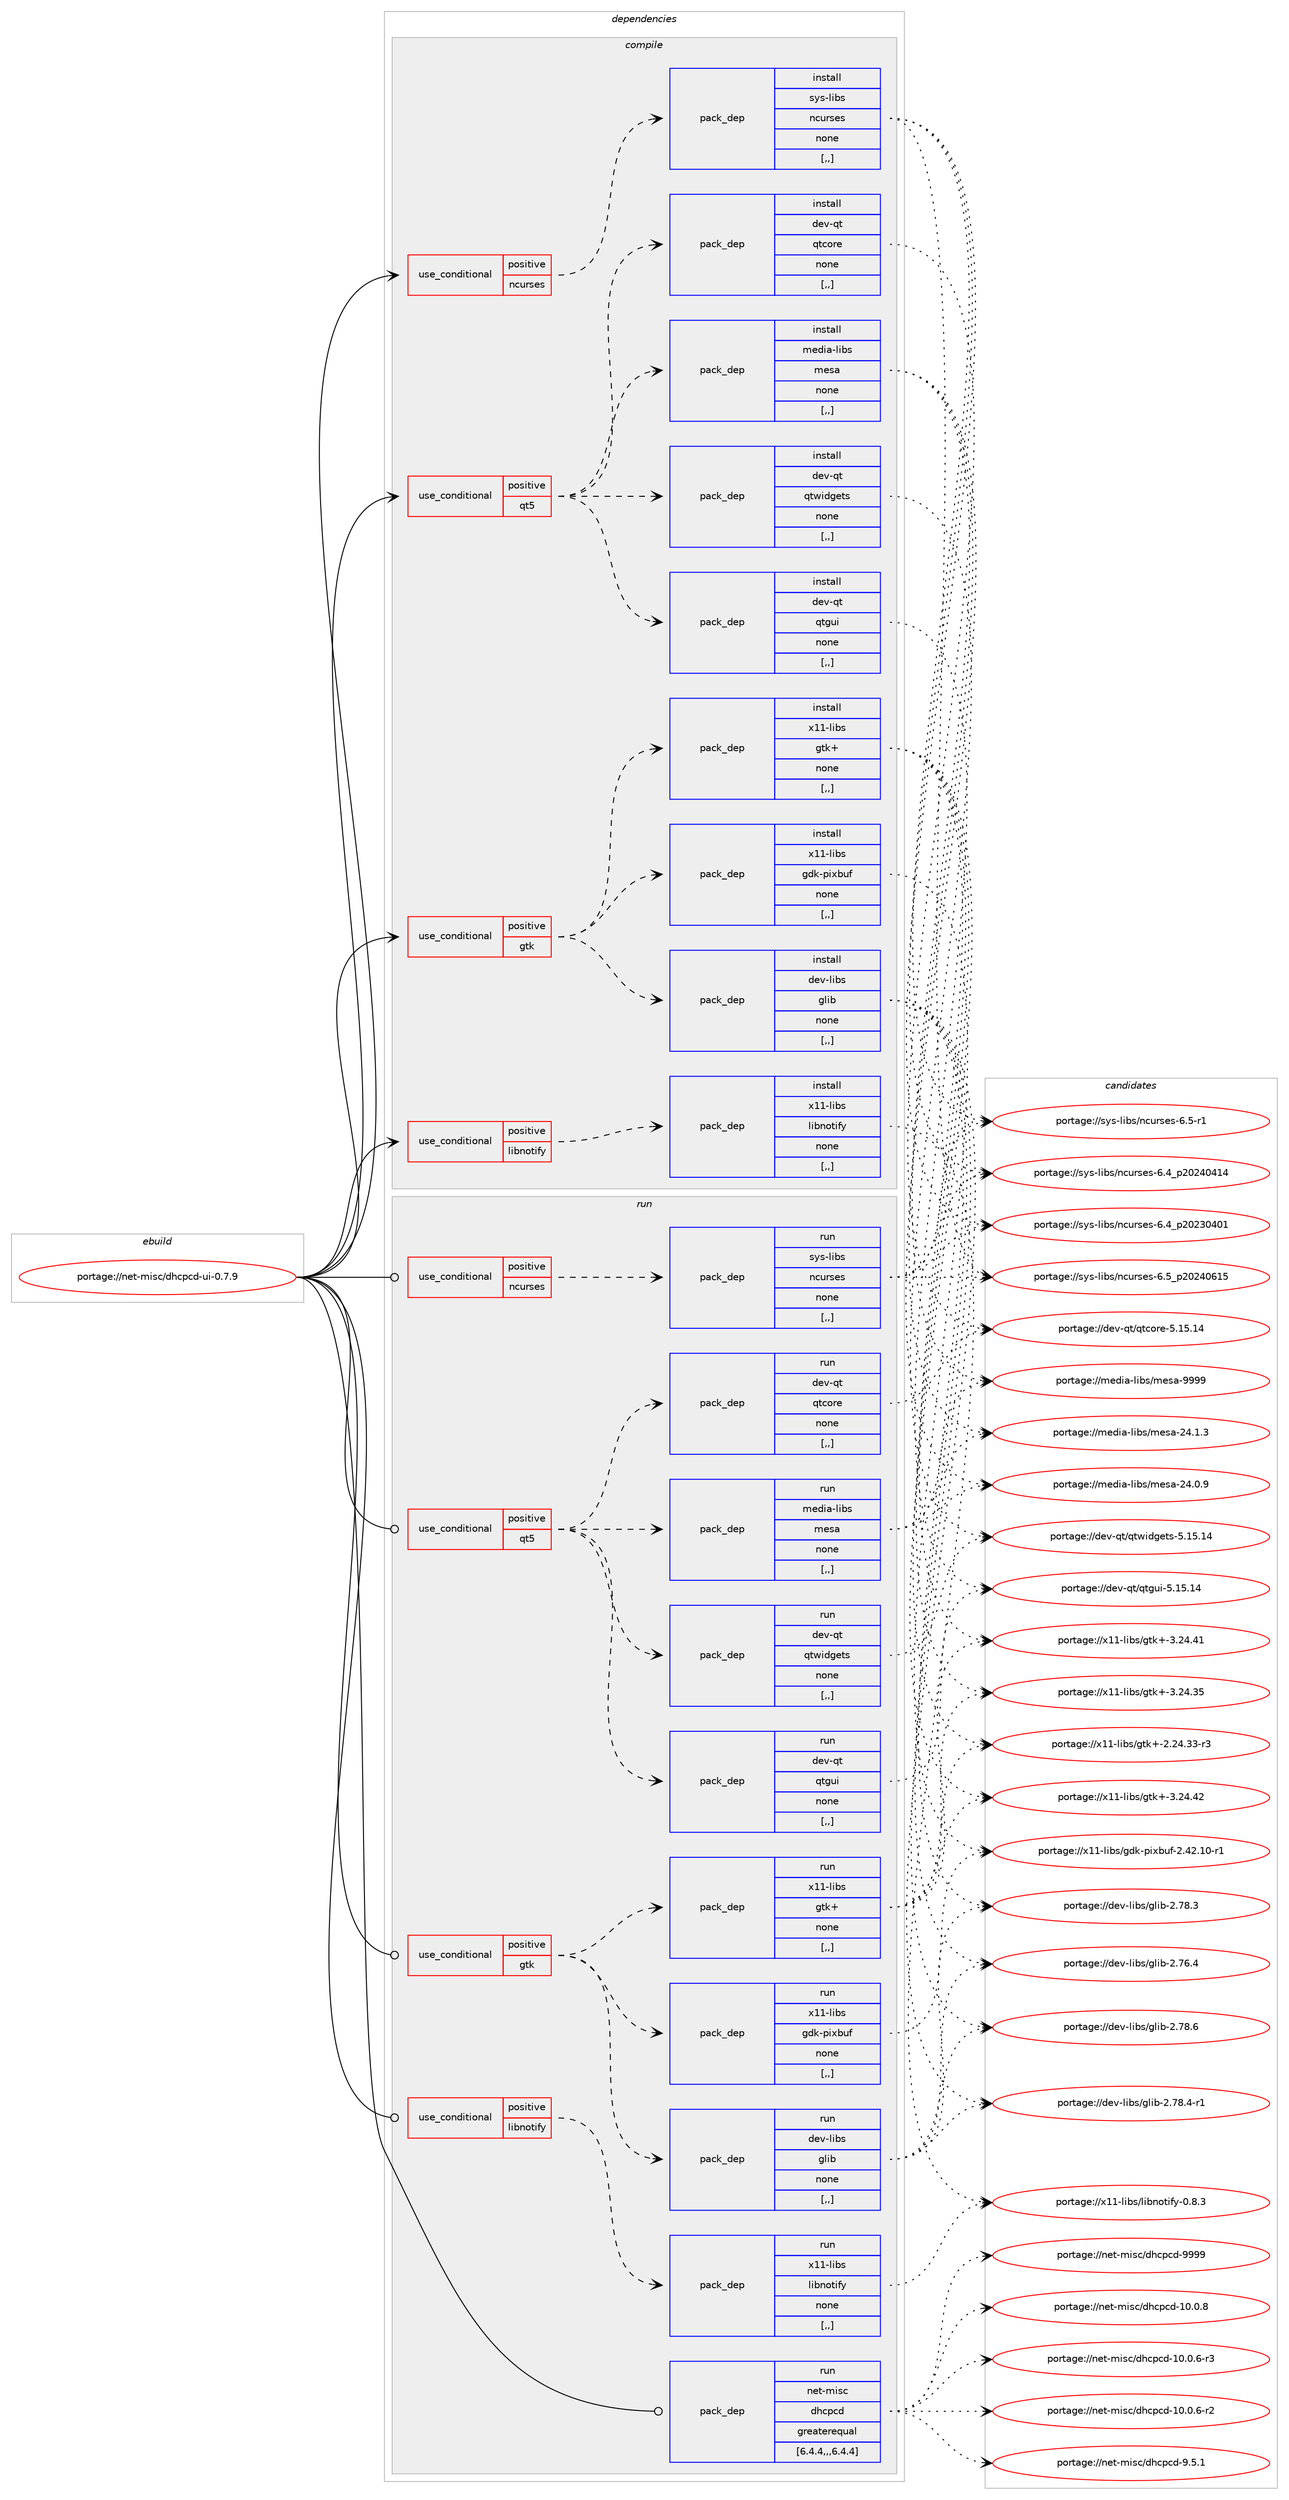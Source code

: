 digraph prolog {

# *************
# Graph options
# *************

newrank=true;
concentrate=true;
compound=true;
graph [rankdir=LR,fontname=Helvetica,fontsize=10,ranksep=1.5];#, ranksep=2.5, nodesep=0.2];
edge  [arrowhead=vee];
node  [fontname=Helvetica,fontsize=10];

# **********
# The ebuild
# **********

subgraph cluster_leftcol {
color=gray;
rank=same;
label=<<i>ebuild</i>>;
id [label="portage://net-misc/dhcpcd-ui-0.7.9", color=red, width=4, href="../net-misc/dhcpcd-ui-0.7.9.svg"];
}

# ****************
# The dependencies
# ****************

subgraph cluster_midcol {
color=gray;
label=<<i>dependencies</i>>;
subgraph cluster_compile {
fillcolor="#eeeeee";
style=filled;
label=<<i>compile</i>>;
subgraph cond165 {
dependency578 [label=<<TABLE BORDER="0" CELLBORDER="1" CELLSPACING="0" CELLPADDING="4"><TR><TD ROWSPAN="3" CELLPADDING="10">use_conditional</TD></TR><TR><TD>positive</TD></TR><TR><TD>gtk</TD></TR></TABLE>>, shape=none, color=red];
subgraph pack403 {
dependency579 [label=<<TABLE BORDER="0" CELLBORDER="1" CELLSPACING="0" CELLPADDING="4" WIDTH="220"><TR><TD ROWSPAN="6" CELLPADDING="30">pack_dep</TD></TR><TR><TD WIDTH="110">install</TD></TR><TR><TD>dev-libs</TD></TR><TR><TD>glib</TD></TR><TR><TD>none</TD></TR><TR><TD>[,,]</TD></TR></TABLE>>, shape=none, color=blue];
}
dependency578:e -> dependency579:w [weight=20,style="dashed",arrowhead="vee"];
subgraph pack404 {
dependency580 [label=<<TABLE BORDER="0" CELLBORDER="1" CELLSPACING="0" CELLPADDING="4" WIDTH="220"><TR><TD ROWSPAN="6" CELLPADDING="30">pack_dep</TD></TR><TR><TD WIDTH="110">install</TD></TR><TR><TD>x11-libs</TD></TR><TR><TD>gdk-pixbuf</TD></TR><TR><TD>none</TD></TR><TR><TD>[,,]</TD></TR></TABLE>>, shape=none, color=blue];
}
dependency578:e -> dependency580:w [weight=20,style="dashed",arrowhead="vee"];
subgraph pack405 {
dependency581 [label=<<TABLE BORDER="0" CELLBORDER="1" CELLSPACING="0" CELLPADDING="4" WIDTH="220"><TR><TD ROWSPAN="6" CELLPADDING="30">pack_dep</TD></TR><TR><TD WIDTH="110">install</TD></TR><TR><TD>x11-libs</TD></TR><TR><TD>gtk+</TD></TR><TR><TD>none</TD></TR><TR><TD>[,,]</TD></TR></TABLE>>, shape=none, color=blue];
}
dependency578:e -> dependency581:w [weight=20,style="dashed",arrowhead="vee"];
}
id:e -> dependency578:w [weight=20,style="solid",arrowhead="vee"];
subgraph cond166 {
dependency582 [label=<<TABLE BORDER="0" CELLBORDER="1" CELLSPACING="0" CELLPADDING="4"><TR><TD ROWSPAN="3" CELLPADDING="10">use_conditional</TD></TR><TR><TD>positive</TD></TR><TR><TD>libnotify</TD></TR></TABLE>>, shape=none, color=red];
subgraph pack406 {
dependency583 [label=<<TABLE BORDER="0" CELLBORDER="1" CELLSPACING="0" CELLPADDING="4" WIDTH="220"><TR><TD ROWSPAN="6" CELLPADDING="30">pack_dep</TD></TR><TR><TD WIDTH="110">install</TD></TR><TR><TD>x11-libs</TD></TR><TR><TD>libnotify</TD></TR><TR><TD>none</TD></TR><TR><TD>[,,]</TD></TR></TABLE>>, shape=none, color=blue];
}
dependency582:e -> dependency583:w [weight=20,style="dashed",arrowhead="vee"];
}
id:e -> dependency582:w [weight=20,style="solid",arrowhead="vee"];
subgraph cond167 {
dependency584 [label=<<TABLE BORDER="0" CELLBORDER="1" CELLSPACING="0" CELLPADDING="4"><TR><TD ROWSPAN="3" CELLPADDING="10">use_conditional</TD></TR><TR><TD>positive</TD></TR><TR><TD>ncurses</TD></TR></TABLE>>, shape=none, color=red];
subgraph pack407 {
dependency585 [label=<<TABLE BORDER="0" CELLBORDER="1" CELLSPACING="0" CELLPADDING="4" WIDTH="220"><TR><TD ROWSPAN="6" CELLPADDING="30">pack_dep</TD></TR><TR><TD WIDTH="110">install</TD></TR><TR><TD>sys-libs</TD></TR><TR><TD>ncurses</TD></TR><TR><TD>none</TD></TR><TR><TD>[,,]</TD></TR></TABLE>>, shape=none, color=blue];
}
dependency584:e -> dependency585:w [weight=20,style="dashed",arrowhead="vee"];
}
id:e -> dependency584:w [weight=20,style="solid",arrowhead="vee"];
subgraph cond168 {
dependency586 [label=<<TABLE BORDER="0" CELLBORDER="1" CELLSPACING="0" CELLPADDING="4"><TR><TD ROWSPAN="3" CELLPADDING="10">use_conditional</TD></TR><TR><TD>positive</TD></TR><TR><TD>qt5</TD></TR></TABLE>>, shape=none, color=red];
subgraph pack408 {
dependency587 [label=<<TABLE BORDER="0" CELLBORDER="1" CELLSPACING="0" CELLPADDING="4" WIDTH="220"><TR><TD ROWSPAN="6" CELLPADDING="30">pack_dep</TD></TR><TR><TD WIDTH="110">install</TD></TR><TR><TD>dev-qt</TD></TR><TR><TD>qtcore</TD></TR><TR><TD>none</TD></TR><TR><TD>[,,]</TD></TR></TABLE>>, shape=none, color=blue];
}
dependency586:e -> dependency587:w [weight=20,style="dashed",arrowhead="vee"];
subgraph pack409 {
dependency588 [label=<<TABLE BORDER="0" CELLBORDER="1" CELLSPACING="0" CELLPADDING="4" WIDTH="220"><TR><TD ROWSPAN="6" CELLPADDING="30">pack_dep</TD></TR><TR><TD WIDTH="110">install</TD></TR><TR><TD>dev-qt</TD></TR><TR><TD>qtgui</TD></TR><TR><TD>none</TD></TR><TR><TD>[,,]</TD></TR></TABLE>>, shape=none, color=blue];
}
dependency586:e -> dependency588:w [weight=20,style="dashed",arrowhead="vee"];
subgraph pack410 {
dependency589 [label=<<TABLE BORDER="0" CELLBORDER="1" CELLSPACING="0" CELLPADDING="4" WIDTH="220"><TR><TD ROWSPAN="6" CELLPADDING="30">pack_dep</TD></TR><TR><TD WIDTH="110">install</TD></TR><TR><TD>dev-qt</TD></TR><TR><TD>qtwidgets</TD></TR><TR><TD>none</TD></TR><TR><TD>[,,]</TD></TR></TABLE>>, shape=none, color=blue];
}
dependency586:e -> dependency589:w [weight=20,style="dashed",arrowhead="vee"];
subgraph pack411 {
dependency590 [label=<<TABLE BORDER="0" CELLBORDER="1" CELLSPACING="0" CELLPADDING="4" WIDTH="220"><TR><TD ROWSPAN="6" CELLPADDING="30">pack_dep</TD></TR><TR><TD WIDTH="110">install</TD></TR><TR><TD>media-libs</TD></TR><TR><TD>mesa</TD></TR><TR><TD>none</TD></TR><TR><TD>[,,]</TD></TR></TABLE>>, shape=none, color=blue];
}
dependency586:e -> dependency590:w [weight=20,style="dashed",arrowhead="vee"];
}
id:e -> dependency586:w [weight=20,style="solid",arrowhead="vee"];
}
subgraph cluster_compileandrun {
fillcolor="#eeeeee";
style=filled;
label=<<i>compile and run</i>>;
}
subgraph cluster_run {
fillcolor="#eeeeee";
style=filled;
label=<<i>run</i>>;
subgraph cond169 {
dependency591 [label=<<TABLE BORDER="0" CELLBORDER="1" CELLSPACING="0" CELLPADDING="4"><TR><TD ROWSPAN="3" CELLPADDING="10">use_conditional</TD></TR><TR><TD>positive</TD></TR><TR><TD>gtk</TD></TR></TABLE>>, shape=none, color=red];
subgraph pack412 {
dependency592 [label=<<TABLE BORDER="0" CELLBORDER="1" CELLSPACING="0" CELLPADDING="4" WIDTH="220"><TR><TD ROWSPAN="6" CELLPADDING="30">pack_dep</TD></TR><TR><TD WIDTH="110">run</TD></TR><TR><TD>dev-libs</TD></TR><TR><TD>glib</TD></TR><TR><TD>none</TD></TR><TR><TD>[,,]</TD></TR></TABLE>>, shape=none, color=blue];
}
dependency591:e -> dependency592:w [weight=20,style="dashed",arrowhead="vee"];
subgraph pack413 {
dependency593 [label=<<TABLE BORDER="0" CELLBORDER="1" CELLSPACING="0" CELLPADDING="4" WIDTH="220"><TR><TD ROWSPAN="6" CELLPADDING="30">pack_dep</TD></TR><TR><TD WIDTH="110">run</TD></TR><TR><TD>x11-libs</TD></TR><TR><TD>gdk-pixbuf</TD></TR><TR><TD>none</TD></TR><TR><TD>[,,]</TD></TR></TABLE>>, shape=none, color=blue];
}
dependency591:e -> dependency593:w [weight=20,style="dashed",arrowhead="vee"];
subgraph pack414 {
dependency594 [label=<<TABLE BORDER="0" CELLBORDER="1" CELLSPACING="0" CELLPADDING="4" WIDTH="220"><TR><TD ROWSPAN="6" CELLPADDING="30">pack_dep</TD></TR><TR><TD WIDTH="110">run</TD></TR><TR><TD>x11-libs</TD></TR><TR><TD>gtk+</TD></TR><TR><TD>none</TD></TR><TR><TD>[,,]</TD></TR></TABLE>>, shape=none, color=blue];
}
dependency591:e -> dependency594:w [weight=20,style="dashed",arrowhead="vee"];
}
id:e -> dependency591:w [weight=20,style="solid",arrowhead="odot"];
subgraph cond170 {
dependency595 [label=<<TABLE BORDER="0" CELLBORDER="1" CELLSPACING="0" CELLPADDING="4"><TR><TD ROWSPAN="3" CELLPADDING="10">use_conditional</TD></TR><TR><TD>positive</TD></TR><TR><TD>libnotify</TD></TR></TABLE>>, shape=none, color=red];
subgraph pack415 {
dependency596 [label=<<TABLE BORDER="0" CELLBORDER="1" CELLSPACING="0" CELLPADDING="4" WIDTH="220"><TR><TD ROWSPAN="6" CELLPADDING="30">pack_dep</TD></TR><TR><TD WIDTH="110">run</TD></TR><TR><TD>x11-libs</TD></TR><TR><TD>libnotify</TD></TR><TR><TD>none</TD></TR><TR><TD>[,,]</TD></TR></TABLE>>, shape=none, color=blue];
}
dependency595:e -> dependency596:w [weight=20,style="dashed",arrowhead="vee"];
}
id:e -> dependency595:w [weight=20,style="solid",arrowhead="odot"];
subgraph cond171 {
dependency597 [label=<<TABLE BORDER="0" CELLBORDER="1" CELLSPACING="0" CELLPADDING="4"><TR><TD ROWSPAN="3" CELLPADDING="10">use_conditional</TD></TR><TR><TD>positive</TD></TR><TR><TD>ncurses</TD></TR></TABLE>>, shape=none, color=red];
subgraph pack416 {
dependency598 [label=<<TABLE BORDER="0" CELLBORDER="1" CELLSPACING="0" CELLPADDING="4" WIDTH="220"><TR><TD ROWSPAN="6" CELLPADDING="30">pack_dep</TD></TR><TR><TD WIDTH="110">run</TD></TR><TR><TD>sys-libs</TD></TR><TR><TD>ncurses</TD></TR><TR><TD>none</TD></TR><TR><TD>[,,]</TD></TR></TABLE>>, shape=none, color=blue];
}
dependency597:e -> dependency598:w [weight=20,style="dashed",arrowhead="vee"];
}
id:e -> dependency597:w [weight=20,style="solid",arrowhead="odot"];
subgraph cond172 {
dependency599 [label=<<TABLE BORDER="0" CELLBORDER="1" CELLSPACING="0" CELLPADDING="4"><TR><TD ROWSPAN="3" CELLPADDING="10">use_conditional</TD></TR><TR><TD>positive</TD></TR><TR><TD>qt5</TD></TR></TABLE>>, shape=none, color=red];
subgraph pack417 {
dependency600 [label=<<TABLE BORDER="0" CELLBORDER="1" CELLSPACING="0" CELLPADDING="4" WIDTH="220"><TR><TD ROWSPAN="6" CELLPADDING="30">pack_dep</TD></TR><TR><TD WIDTH="110">run</TD></TR><TR><TD>dev-qt</TD></TR><TR><TD>qtcore</TD></TR><TR><TD>none</TD></TR><TR><TD>[,,]</TD></TR></TABLE>>, shape=none, color=blue];
}
dependency599:e -> dependency600:w [weight=20,style="dashed",arrowhead="vee"];
subgraph pack418 {
dependency601 [label=<<TABLE BORDER="0" CELLBORDER="1" CELLSPACING="0" CELLPADDING="4" WIDTH="220"><TR><TD ROWSPAN="6" CELLPADDING="30">pack_dep</TD></TR><TR><TD WIDTH="110">run</TD></TR><TR><TD>dev-qt</TD></TR><TR><TD>qtgui</TD></TR><TR><TD>none</TD></TR><TR><TD>[,,]</TD></TR></TABLE>>, shape=none, color=blue];
}
dependency599:e -> dependency601:w [weight=20,style="dashed",arrowhead="vee"];
subgraph pack419 {
dependency602 [label=<<TABLE BORDER="0" CELLBORDER="1" CELLSPACING="0" CELLPADDING="4" WIDTH="220"><TR><TD ROWSPAN="6" CELLPADDING="30">pack_dep</TD></TR><TR><TD WIDTH="110">run</TD></TR><TR><TD>dev-qt</TD></TR><TR><TD>qtwidgets</TD></TR><TR><TD>none</TD></TR><TR><TD>[,,]</TD></TR></TABLE>>, shape=none, color=blue];
}
dependency599:e -> dependency602:w [weight=20,style="dashed",arrowhead="vee"];
subgraph pack420 {
dependency603 [label=<<TABLE BORDER="0" CELLBORDER="1" CELLSPACING="0" CELLPADDING="4" WIDTH="220"><TR><TD ROWSPAN="6" CELLPADDING="30">pack_dep</TD></TR><TR><TD WIDTH="110">run</TD></TR><TR><TD>media-libs</TD></TR><TR><TD>mesa</TD></TR><TR><TD>none</TD></TR><TR><TD>[,,]</TD></TR></TABLE>>, shape=none, color=blue];
}
dependency599:e -> dependency603:w [weight=20,style="dashed",arrowhead="vee"];
}
id:e -> dependency599:w [weight=20,style="solid",arrowhead="odot"];
subgraph pack421 {
dependency604 [label=<<TABLE BORDER="0" CELLBORDER="1" CELLSPACING="0" CELLPADDING="4" WIDTH="220"><TR><TD ROWSPAN="6" CELLPADDING="30">pack_dep</TD></TR><TR><TD WIDTH="110">run</TD></TR><TR><TD>net-misc</TD></TR><TR><TD>dhcpcd</TD></TR><TR><TD>greaterequal</TD></TR><TR><TD>[6.4.4,,,6.4.4]</TD></TR></TABLE>>, shape=none, color=blue];
}
id:e -> dependency604:w [weight=20,style="solid",arrowhead="odot"];
}
}

# **************
# The candidates
# **************

subgraph cluster_choices {
rank=same;
color=gray;
label=<<i>candidates</i>>;

subgraph choice403 {
color=black;
nodesep=1;
choice1001011184510810598115471031081059845504655564654 [label="portage://dev-libs/glib-2.78.6", color=red, width=4,href="../dev-libs/glib-2.78.6.svg"];
choice10010111845108105981154710310810598455046555646524511449 [label="portage://dev-libs/glib-2.78.4-r1", color=red, width=4,href="../dev-libs/glib-2.78.4-r1.svg"];
choice1001011184510810598115471031081059845504655564651 [label="portage://dev-libs/glib-2.78.3", color=red, width=4,href="../dev-libs/glib-2.78.3.svg"];
choice1001011184510810598115471031081059845504655544652 [label="portage://dev-libs/glib-2.76.4", color=red, width=4,href="../dev-libs/glib-2.76.4.svg"];
dependency579:e -> choice1001011184510810598115471031081059845504655564654:w [style=dotted,weight="100"];
dependency579:e -> choice10010111845108105981154710310810598455046555646524511449:w [style=dotted,weight="100"];
dependency579:e -> choice1001011184510810598115471031081059845504655564651:w [style=dotted,weight="100"];
dependency579:e -> choice1001011184510810598115471031081059845504655544652:w [style=dotted,weight="100"];
}
subgraph choice404 {
color=black;
nodesep=1;
choice1204949451081059811547103100107451121051209811710245504652504649484511449 [label="portage://x11-libs/gdk-pixbuf-2.42.10-r1", color=red, width=4,href="../x11-libs/gdk-pixbuf-2.42.10-r1.svg"];
dependency580:e -> choice1204949451081059811547103100107451121051209811710245504652504649484511449:w [style=dotted,weight="100"];
}
subgraph choice405 {
color=black;
nodesep=1;
choice1204949451081059811547103116107434551465052465250 [label="portage://x11-libs/gtk+-3.24.42", color=red, width=4,href="../x11-libs/gtk+-3.24.42.svg"];
choice1204949451081059811547103116107434551465052465249 [label="portage://x11-libs/gtk+-3.24.41", color=red, width=4,href="../x11-libs/gtk+-3.24.41.svg"];
choice1204949451081059811547103116107434551465052465153 [label="portage://x11-libs/gtk+-3.24.35", color=red, width=4,href="../x11-libs/gtk+-3.24.35.svg"];
choice12049494510810598115471031161074345504650524651514511451 [label="portage://x11-libs/gtk+-2.24.33-r3", color=red, width=4,href="../x11-libs/gtk+-2.24.33-r3.svg"];
dependency581:e -> choice1204949451081059811547103116107434551465052465250:w [style=dotted,weight="100"];
dependency581:e -> choice1204949451081059811547103116107434551465052465249:w [style=dotted,weight="100"];
dependency581:e -> choice1204949451081059811547103116107434551465052465153:w [style=dotted,weight="100"];
dependency581:e -> choice12049494510810598115471031161074345504650524651514511451:w [style=dotted,weight="100"];
}
subgraph choice406 {
color=black;
nodesep=1;
choice120494945108105981154710810598110111116105102121454846564651 [label="portage://x11-libs/libnotify-0.8.3", color=red, width=4,href="../x11-libs/libnotify-0.8.3.svg"];
dependency583:e -> choice120494945108105981154710810598110111116105102121454846564651:w [style=dotted,weight="100"];
}
subgraph choice407 {
color=black;
nodesep=1;
choice1151211154510810598115471109911711411510111545544653951125048505248544953 [label="portage://sys-libs/ncurses-6.5_p20240615", color=red, width=4,href="../sys-libs/ncurses-6.5_p20240615.svg"];
choice11512111545108105981154711099117114115101115455446534511449 [label="portage://sys-libs/ncurses-6.5-r1", color=red, width=4,href="../sys-libs/ncurses-6.5-r1.svg"];
choice1151211154510810598115471109911711411510111545544652951125048505248524952 [label="portage://sys-libs/ncurses-6.4_p20240414", color=red, width=4,href="../sys-libs/ncurses-6.4_p20240414.svg"];
choice1151211154510810598115471109911711411510111545544652951125048505148524849 [label="portage://sys-libs/ncurses-6.4_p20230401", color=red, width=4,href="../sys-libs/ncurses-6.4_p20230401.svg"];
dependency585:e -> choice1151211154510810598115471109911711411510111545544653951125048505248544953:w [style=dotted,weight="100"];
dependency585:e -> choice11512111545108105981154711099117114115101115455446534511449:w [style=dotted,weight="100"];
dependency585:e -> choice1151211154510810598115471109911711411510111545544652951125048505248524952:w [style=dotted,weight="100"];
dependency585:e -> choice1151211154510810598115471109911711411510111545544652951125048505148524849:w [style=dotted,weight="100"];
}
subgraph choice408 {
color=black;
nodesep=1;
choice1001011184511311647113116991111141014553464953464952 [label="portage://dev-qt/qtcore-5.15.14", color=red, width=4,href="../dev-qt/qtcore-5.15.14.svg"];
dependency587:e -> choice1001011184511311647113116991111141014553464953464952:w [style=dotted,weight="100"];
}
subgraph choice409 {
color=black;
nodesep=1;
choice10010111845113116471131161031171054553464953464952 [label="portage://dev-qt/qtgui-5.15.14", color=red, width=4,href="../dev-qt/qtgui-5.15.14.svg"];
dependency588:e -> choice10010111845113116471131161031171054553464953464952:w [style=dotted,weight="100"];
}
subgraph choice410 {
color=black;
nodesep=1;
choice10010111845113116471131161191051001031011161154553464953464952 [label="portage://dev-qt/qtwidgets-5.15.14", color=red, width=4,href="../dev-qt/qtwidgets-5.15.14.svg"];
dependency589:e -> choice10010111845113116471131161191051001031011161154553464953464952:w [style=dotted,weight="100"];
}
subgraph choice411 {
color=black;
nodesep=1;
choice10910110010597451081059811547109101115974557575757 [label="portage://media-libs/mesa-9999", color=red, width=4,href="../media-libs/mesa-9999.svg"];
choice109101100105974510810598115471091011159745505246494651 [label="portage://media-libs/mesa-24.1.3", color=red, width=4,href="../media-libs/mesa-24.1.3.svg"];
choice109101100105974510810598115471091011159745505246484657 [label="portage://media-libs/mesa-24.0.9", color=red, width=4,href="../media-libs/mesa-24.0.9.svg"];
dependency590:e -> choice10910110010597451081059811547109101115974557575757:w [style=dotted,weight="100"];
dependency590:e -> choice109101100105974510810598115471091011159745505246494651:w [style=dotted,weight="100"];
dependency590:e -> choice109101100105974510810598115471091011159745505246484657:w [style=dotted,weight="100"];
}
subgraph choice412 {
color=black;
nodesep=1;
choice1001011184510810598115471031081059845504655564654 [label="portage://dev-libs/glib-2.78.6", color=red, width=4,href="../dev-libs/glib-2.78.6.svg"];
choice10010111845108105981154710310810598455046555646524511449 [label="portage://dev-libs/glib-2.78.4-r1", color=red, width=4,href="../dev-libs/glib-2.78.4-r1.svg"];
choice1001011184510810598115471031081059845504655564651 [label="portage://dev-libs/glib-2.78.3", color=red, width=4,href="../dev-libs/glib-2.78.3.svg"];
choice1001011184510810598115471031081059845504655544652 [label="portage://dev-libs/glib-2.76.4", color=red, width=4,href="../dev-libs/glib-2.76.4.svg"];
dependency592:e -> choice1001011184510810598115471031081059845504655564654:w [style=dotted,weight="100"];
dependency592:e -> choice10010111845108105981154710310810598455046555646524511449:w [style=dotted,weight="100"];
dependency592:e -> choice1001011184510810598115471031081059845504655564651:w [style=dotted,weight="100"];
dependency592:e -> choice1001011184510810598115471031081059845504655544652:w [style=dotted,weight="100"];
}
subgraph choice413 {
color=black;
nodesep=1;
choice1204949451081059811547103100107451121051209811710245504652504649484511449 [label="portage://x11-libs/gdk-pixbuf-2.42.10-r1", color=red, width=4,href="../x11-libs/gdk-pixbuf-2.42.10-r1.svg"];
dependency593:e -> choice1204949451081059811547103100107451121051209811710245504652504649484511449:w [style=dotted,weight="100"];
}
subgraph choice414 {
color=black;
nodesep=1;
choice1204949451081059811547103116107434551465052465250 [label="portage://x11-libs/gtk+-3.24.42", color=red, width=4,href="../x11-libs/gtk+-3.24.42.svg"];
choice1204949451081059811547103116107434551465052465249 [label="portage://x11-libs/gtk+-3.24.41", color=red, width=4,href="../x11-libs/gtk+-3.24.41.svg"];
choice1204949451081059811547103116107434551465052465153 [label="portage://x11-libs/gtk+-3.24.35", color=red, width=4,href="../x11-libs/gtk+-3.24.35.svg"];
choice12049494510810598115471031161074345504650524651514511451 [label="portage://x11-libs/gtk+-2.24.33-r3", color=red, width=4,href="../x11-libs/gtk+-2.24.33-r3.svg"];
dependency594:e -> choice1204949451081059811547103116107434551465052465250:w [style=dotted,weight="100"];
dependency594:e -> choice1204949451081059811547103116107434551465052465249:w [style=dotted,weight="100"];
dependency594:e -> choice1204949451081059811547103116107434551465052465153:w [style=dotted,weight="100"];
dependency594:e -> choice12049494510810598115471031161074345504650524651514511451:w [style=dotted,weight="100"];
}
subgraph choice415 {
color=black;
nodesep=1;
choice120494945108105981154710810598110111116105102121454846564651 [label="portage://x11-libs/libnotify-0.8.3", color=red, width=4,href="../x11-libs/libnotify-0.8.3.svg"];
dependency596:e -> choice120494945108105981154710810598110111116105102121454846564651:w [style=dotted,weight="100"];
}
subgraph choice416 {
color=black;
nodesep=1;
choice1151211154510810598115471109911711411510111545544653951125048505248544953 [label="portage://sys-libs/ncurses-6.5_p20240615", color=red, width=4,href="../sys-libs/ncurses-6.5_p20240615.svg"];
choice11512111545108105981154711099117114115101115455446534511449 [label="portage://sys-libs/ncurses-6.5-r1", color=red, width=4,href="../sys-libs/ncurses-6.5-r1.svg"];
choice1151211154510810598115471109911711411510111545544652951125048505248524952 [label="portage://sys-libs/ncurses-6.4_p20240414", color=red, width=4,href="../sys-libs/ncurses-6.4_p20240414.svg"];
choice1151211154510810598115471109911711411510111545544652951125048505148524849 [label="portage://sys-libs/ncurses-6.4_p20230401", color=red, width=4,href="../sys-libs/ncurses-6.4_p20230401.svg"];
dependency598:e -> choice1151211154510810598115471109911711411510111545544653951125048505248544953:w [style=dotted,weight="100"];
dependency598:e -> choice11512111545108105981154711099117114115101115455446534511449:w [style=dotted,weight="100"];
dependency598:e -> choice1151211154510810598115471109911711411510111545544652951125048505248524952:w [style=dotted,weight="100"];
dependency598:e -> choice1151211154510810598115471109911711411510111545544652951125048505148524849:w [style=dotted,weight="100"];
}
subgraph choice417 {
color=black;
nodesep=1;
choice1001011184511311647113116991111141014553464953464952 [label="portage://dev-qt/qtcore-5.15.14", color=red, width=4,href="../dev-qt/qtcore-5.15.14.svg"];
dependency600:e -> choice1001011184511311647113116991111141014553464953464952:w [style=dotted,weight="100"];
}
subgraph choice418 {
color=black;
nodesep=1;
choice10010111845113116471131161031171054553464953464952 [label="portage://dev-qt/qtgui-5.15.14", color=red, width=4,href="../dev-qt/qtgui-5.15.14.svg"];
dependency601:e -> choice10010111845113116471131161031171054553464953464952:w [style=dotted,weight="100"];
}
subgraph choice419 {
color=black;
nodesep=1;
choice10010111845113116471131161191051001031011161154553464953464952 [label="portage://dev-qt/qtwidgets-5.15.14", color=red, width=4,href="../dev-qt/qtwidgets-5.15.14.svg"];
dependency602:e -> choice10010111845113116471131161191051001031011161154553464953464952:w [style=dotted,weight="100"];
}
subgraph choice420 {
color=black;
nodesep=1;
choice10910110010597451081059811547109101115974557575757 [label="portage://media-libs/mesa-9999", color=red, width=4,href="../media-libs/mesa-9999.svg"];
choice109101100105974510810598115471091011159745505246494651 [label="portage://media-libs/mesa-24.1.3", color=red, width=4,href="../media-libs/mesa-24.1.3.svg"];
choice109101100105974510810598115471091011159745505246484657 [label="portage://media-libs/mesa-24.0.9", color=red, width=4,href="../media-libs/mesa-24.0.9.svg"];
dependency603:e -> choice10910110010597451081059811547109101115974557575757:w [style=dotted,weight="100"];
dependency603:e -> choice109101100105974510810598115471091011159745505246494651:w [style=dotted,weight="100"];
dependency603:e -> choice109101100105974510810598115471091011159745505246484657:w [style=dotted,weight="100"];
}
subgraph choice421 {
color=black;
nodesep=1;
choice11010111645109105115994710010499112991004557575757 [label="portage://net-misc/dhcpcd-9999", color=red, width=4,href="../net-misc/dhcpcd-9999.svg"];
choice110101116451091051159947100104991129910045494846484656 [label="portage://net-misc/dhcpcd-10.0.8", color=red, width=4,href="../net-misc/dhcpcd-10.0.8.svg"];
choice1101011164510910511599471001049911299100454948464846544511451 [label="portage://net-misc/dhcpcd-10.0.6-r3", color=red, width=4,href="../net-misc/dhcpcd-10.0.6-r3.svg"];
choice1101011164510910511599471001049911299100454948464846544511450 [label="portage://net-misc/dhcpcd-10.0.6-r2", color=red, width=4,href="../net-misc/dhcpcd-10.0.6-r2.svg"];
choice1101011164510910511599471001049911299100455746534649 [label="portage://net-misc/dhcpcd-9.5.1", color=red, width=4,href="../net-misc/dhcpcd-9.5.1.svg"];
dependency604:e -> choice11010111645109105115994710010499112991004557575757:w [style=dotted,weight="100"];
dependency604:e -> choice110101116451091051159947100104991129910045494846484656:w [style=dotted,weight="100"];
dependency604:e -> choice1101011164510910511599471001049911299100454948464846544511451:w [style=dotted,weight="100"];
dependency604:e -> choice1101011164510910511599471001049911299100454948464846544511450:w [style=dotted,weight="100"];
dependency604:e -> choice1101011164510910511599471001049911299100455746534649:w [style=dotted,weight="100"];
}
}

}

